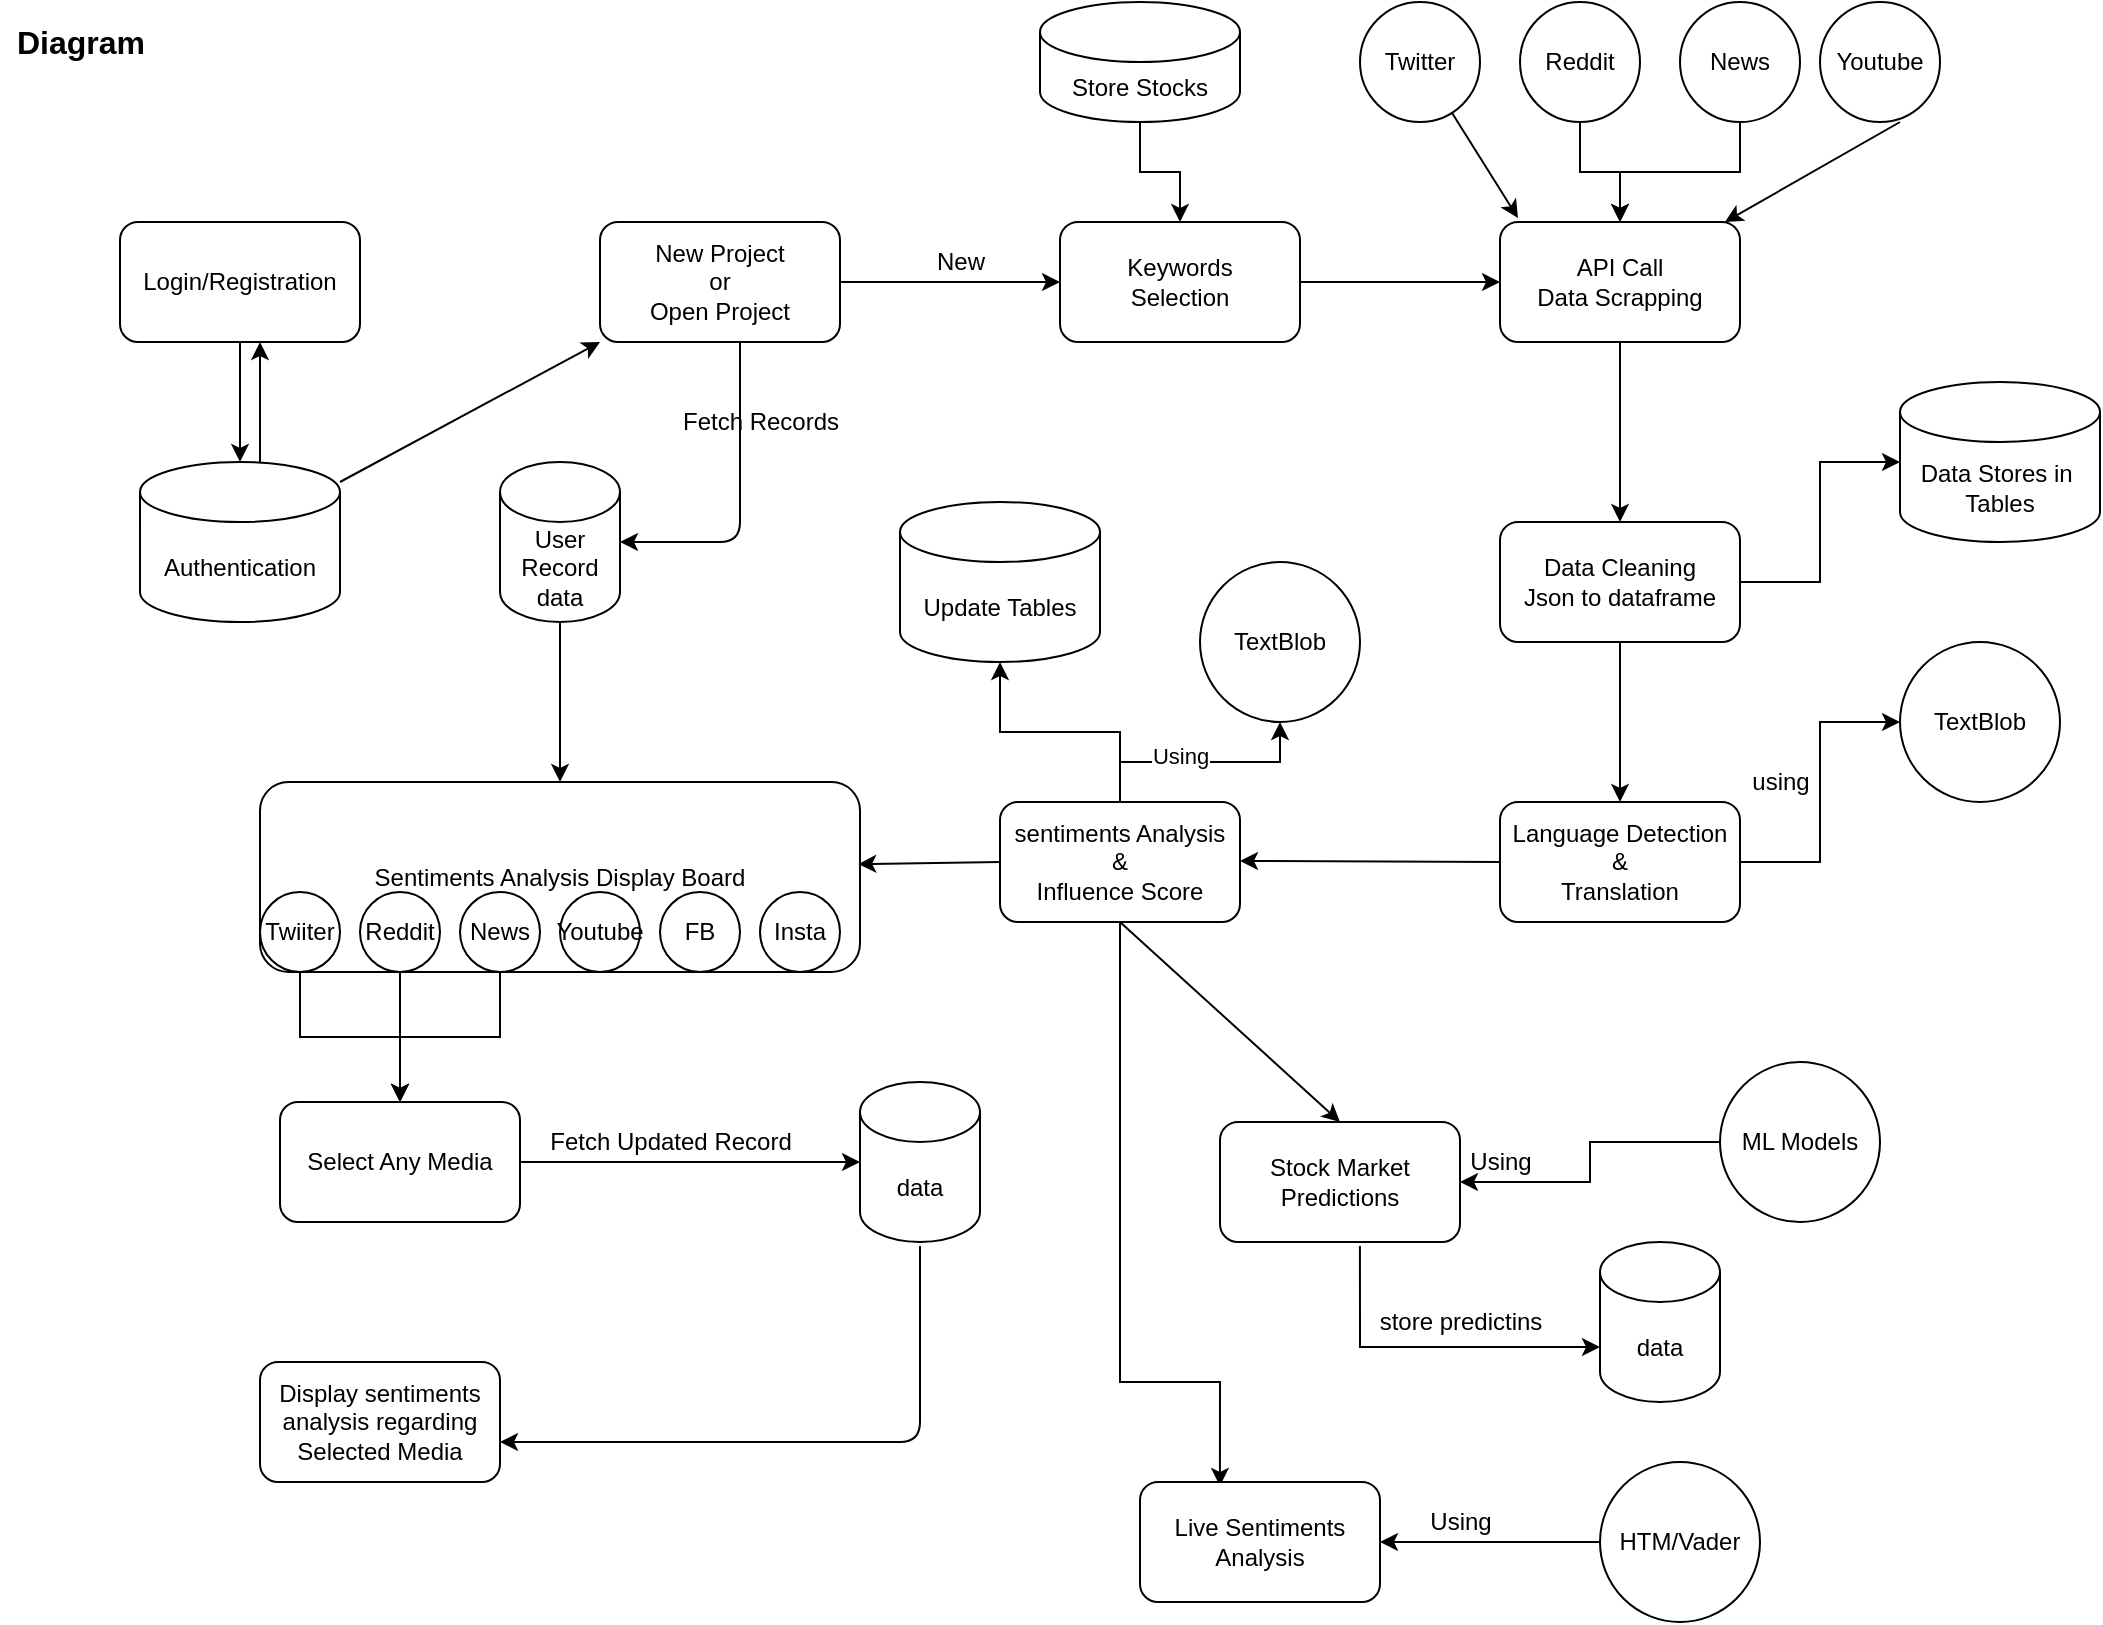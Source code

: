 <mxfile version="14.9.3" type="github">
  <diagram id="KWg38-9EEycz5ul8E4M4" name="Page-1">
    <mxGraphModel dx="893" dy="357" grid="1" gridSize="5" guides="1" tooltips="1" connect="1" arrows="1" fold="1" page="1" pageScale="1" pageWidth="1100" pageHeight="1700" math="0" shadow="0">
      <root>
        <mxCell id="0" />
        <mxCell id="1" parent="0" />
        <mxCell id="cGxExq_PBEUVkTPFgHlX-31" value="" style="endArrow=classic;html=1;entryX=0.075;entryY=-0.033;entryDx=0;entryDy=0;entryPerimeter=0;" edge="1" parent="1" source="cGxExq_PBEUVkTPFgHlX-23" target="cGxExq_PBEUVkTPFgHlX-21">
          <mxGeometry width="50" height="50" relative="1" as="geometry">
            <mxPoint x="710" y="100" as="sourcePoint" />
            <mxPoint x="760" y="50" as="targetPoint" />
          </mxGeometry>
        </mxCell>
        <mxCell id="cGxExq_PBEUVkTPFgHlX-1" value="Login/Registration" style="rounded=1;whiteSpace=wrap;html=1;" vertex="1" parent="1">
          <mxGeometry x="60" y="110" width="120" height="60" as="geometry" />
        </mxCell>
        <mxCell id="cGxExq_PBEUVkTPFgHlX-16" value="" style="edgeStyle=orthogonalEdgeStyle;rounded=0;orthogonalLoop=1;jettySize=auto;html=1;" edge="1" parent="1" source="cGxExq_PBEUVkTPFgHlX-6" target="cGxExq_PBEUVkTPFgHlX-14">
          <mxGeometry relative="1" as="geometry" />
        </mxCell>
        <mxCell id="cGxExq_PBEUVkTPFgHlX-6" value="New Project&lt;br&gt;or&lt;br&gt;Open Project" style="rounded=1;whiteSpace=wrap;html=1;" vertex="1" parent="1">
          <mxGeometry x="300" y="110" width="120" height="60" as="geometry" />
        </mxCell>
        <mxCell id="cGxExq_PBEUVkTPFgHlX-9" value="Authentication" style="shape=cylinder3;whiteSpace=wrap;html=1;boundedLbl=1;backgroundOutline=1;size=15;" vertex="1" parent="1">
          <mxGeometry x="70" y="230" width="100" height="80" as="geometry" />
        </mxCell>
        <mxCell id="cGxExq_PBEUVkTPFgHlX-10" value="" style="endArrow=classic;html=1;exitX=0.5;exitY=1;exitDx=0;exitDy=0;" edge="1" parent="1" source="cGxExq_PBEUVkTPFgHlX-1">
          <mxGeometry width="50" height="50" relative="1" as="geometry">
            <mxPoint x="95" y="230" as="sourcePoint" />
            <mxPoint x="120" y="230" as="targetPoint" />
          </mxGeometry>
        </mxCell>
        <mxCell id="cGxExq_PBEUVkTPFgHlX-11" value="" style="endArrow=classic;html=1;" edge="1" parent="1">
          <mxGeometry width="50" height="50" relative="1" as="geometry">
            <mxPoint x="130" y="230" as="sourcePoint" />
            <mxPoint x="130" y="170" as="targetPoint" />
          </mxGeometry>
        </mxCell>
        <mxCell id="cGxExq_PBEUVkTPFgHlX-13" value="" style="endArrow=classic;html=1;entryX=0;entryY=1;entryDx=0;entryDy=0;" edge="1" parent="1" target="cGxExq_PBEUVkTPFgHlX-6">
          <mxGeometry width="50" height="50" relative="1" as="geometry">
            <mxPoint x="170" y="240" as="sourcePoint" />
            <mxPoint x="220" y="190" as="targetPoint" />
          </mxGeometry>
        </mxCell>
        <mxCell id="cGxExq_PBEUVkTPFgHlX-22" value="" style="edgeStyle=orthogonalEdgeStyle;rounded=0;orthogonalLoop=1;jettySize=auto;html=1;" edge="1" parent="1" source="cGxExq_PBEUVkTPFgHlX-14" target="cGxExq_PBEUVkTPFgHlX-21">
          <mxGeometry relative="1" as="geometry" />
        </mxCell>
        <mxCell id="cGxExq_PBEUVkTPFgHlX-14" value="Keywords&lt;br&gt;Selection" style="rounded=1;whiteSpace=wrap;html=1;" vertex="1" parent="1">
          <mxGeometry x="530" y="110" width="120" height="60" as="geometry" />
        </mxCell>
        <mxCell id="cGxExq_PBEUVkTPFgHlX-17" value="New" style="text;html=1;align=center;verticalAlign=middle;resizable=0;points=[];autosize=1;strokeColor=none;" vertex="1" parent="1">
          <mxGeometry x="460" y="120" width="40" height="20" as="geometry" />
        </mxCell>
        <mxCell id="cGxExq_PBEUVkTPFgHlX-19" value="" style="edgeStyle=orthogonalEdgeStyle;rounded=0;orthogonalLoop=1;jettySize=auto;html=1;" edge="1" parent="1" source="cGxExq_PBEUVkTPFgHlX-18" target="cGxExq_PBEUVkTPFgHlX-14">
          <mxGeometry relative="1" as="geometry" />
        </mxCell>
        <mxCell id="cGxExq_PBEUVkTPFgHlX-18" value="Store Stocks" style="shape=cylinder3;whiteSpace=wrap;html=1;boundedLbl=1;backgroundOutline=1;size=15;" vertex="1" parent="1">
          <mxGeometry x="520" width="100" height="60" as="geometry" />
        </mxCell>
        <mxCell id="cGxExq_PBEUVkTPFgHlX-36" value="" style="edgeStyle=orthogonalEdgeStyle;rounded=0;orthogonalLoop=1;jettySize=auto;html=1;" edge="1" parent="1" source="cGxExq_PBEUVkTPFgHlX-21" target="cGxExq_PBEUVkTPFgHlX-35">
          <mxGeometry relative="1" as="geometry" />
        </mxCell>
        <mxCell id="cGxExq_PBEUVkTPFgHlX-21" value="API Call&lt;br&gt;Data Scrapping" style="rounded=1;whiteSpace=wrap;html=1;" vertex="1" parent="1">
          <mxGeometry x="750" y="110" width="120" height="60" as="geometry" />
        </mxCell>
        <mxCell id="cGxExq_PBEUVkTPFgHlX-23" value="Twitter" style="ellipse;whiteSpace=wrap;html=1;aspect=fixed;" vertex="1" parent="1">
          <mxGeometry x="680" width="60" height="60" as="geometry" />
        </mxCell>
        <mxCell id="cGxExq_PBEUVkTPFgHlX-32" value="" style="edgeStyle=orthogonalEdgeStyle;rounded=0;orthogonalLoop=1;jettySize=auto;html=1;" edge="1" parent="1" source="cGxExq_PBEUVkTPFgHlX-24" target="cGxExq_PBEUVkTPFgHlX-21">
          <mxGeometry relative="1" as="geometry" />
        </mxCell>
        <mxCell id="cGxExq_PBEUVkTPFgHlX-24" value="Reddit" style="ellipse;whiteSpace=wrap;html=1;aspect=fixed;" vertex="1" parent="1">
          <mxGeometry x="760" width="60" height="60" as="geometry" />
        </mxCell>
        <mxCell id="cGxExq_PBEUVkTPFgHlX-33" value="" style="edgeStyle=orthogonalEdgeStyle;rounded=0;orthogonalLoop=1;jettySize=auto;html=1;" edge="1" parent="1" source="cGxExq_PBEUVkTPFgHlX-25" target="cGxExq_PBEUVkTPFgHlX-21">
          <mxGeometry relative="1" as="geometry" />
        </mxCell>
        <mxCell id="cGxExq_PBEUVkTPFgHlX-25" value="News" style="ellipse;whiteSpace=wrap;html=1;aspect=fixed;" vertex="1" parent="1">
          <mxGeometry x="840" width="60" height="60" as="geometry" />
        </mxCell>
        <mxCell id="cGxExq_PBEUVkTPFgHlX-26" value="Youtube" style="ellipse;whiteSpace=wrap;html=1;aspect=fixed;" vertex="1" parent="1">
          <mxGeometry x="910" width="60" height="60" as="geometry" />
        </mxCell>
        <mxCell id="cGxExq_PBEUVkTPFgHlX-34" value="" style="endArrow=classic;html=1;" edge="1" parent="1" target="cGxExq_PBEUVkTPFgHlX-21">
          <mxGeometry width="50" height="50" relative="1" as="geometry">
            <mxPoint x="950" y="60" as="sourcePoint" />
            <mxPoint x="870" y="100" as="targetPoint" />
          </mxGeometry>
        </mxCell>
        <mxCell id="cGxExq_PBEUVkTPFgHlX-38" value="" style="edgeStyle=orthogonalEdgeStyle;rounded=0;orthogonalLoop=1;jettySize=auto;html=1;" edge="1" parent="1" source="cGxExq_PBEUVkTPFgHlX-35" target="cGxExq_PBEUVkTPFgHlX-37">
          <mxGeometry relative="1" as="geometry" />
        </mxCell>
        <mxCell id="cGxExq_PBEUVkTPFgHlX-40" value="" style="edgeStyle=orthogonalEdgeStyle;rounded=0;orthogonalLoop=1;jettySize=auto;html=1;" edge="1" parent="1" source="cGxExq_PBEUVkTPFgHlX-35" target="cGxExq_PBEUVkTPFgHlX-39">
          <mxGeometry relative="1" as="geometry" />
        </mxCell>
        <mxCell id="cGxExq_PBEUVkTPFgHlX-35" value="Data Cleaning&lt;br&gt;Json to dataframe" style="rounded=1;whiteSpace=wrap;html=1;" vertex="1" parent="1">
          <mxGeometry x="750" y="260" width="120" height="60" as="geometry" />
        </mxCell>
        <mxCell id="cGxExq_PBEUVkTPFgHlX-37" value="Data Stores in&amp;nbsp;&lt;br&gt;Tables" style="shape=cylinder3;whiteSpace=wrap;html=1;boundedLbl=1;backgroundOutline=1;size=15;" vertex="1" parent="1">
          <mxGeometry x="950" y="190" width="100" height="80" as="geometry" />
        </mxCell>
        <mxCell id="cGxExq_PBEUVkTPFgHlX-42" value="" style="edgeStyle=orthogonalEdgeStyle;rounded=0;orthogonalLoop=1;jettySize=auto;html=1;" edge="1" parent="1" source="cGxExq_PBEUVkTPFgHlX-39" target="cGxExq_PBEUVkTPFgHlX-41">
          <mxGeometry relative="1" as="geometry" />
        </mxCell>
        <mxCell id="cGxExq_PBEUVkTPFgHlX-39" value="Language Detection&lt;br&gt;&amp;amp;&lt;br&gt;Translation" style="rounded=1;whiteSpace=wrap;html=1;" vertex="1" parent="1">
          <mxGeometry x="750" y="400" width="120" height="60" as="geometry" />
        </mxCell>
        <mxCell id="cGxExq_PBEUVkTPFgHlX-41" value="TextBlob" style="ellipse;whiteSpace=wrap;html=1;aspect=fixed;" vertex="1" parent="1">
          <mxGeometry x="950" y="320" width="80" height="80" as="geometry" />
        </mxCell>
        <mxCell id="cGxExq_PBEUVkTPFgHlX-43" value="using" style="text;html=1;align=center;verticalAlign=middle;resizable=0;points=[];autosize=1;strokeColor=none;" vertex="1" parent="1">
          <mxGeometry x="870" y="380" width="40" height="20" as="geometry" />
        </mxCell>
        <mxCell id="cGxExq_PBEUVkTPFgHlX-98" style="edgeStyle=orthogonalEdgeStyle;rounded=0;orthogonalLoop=1;jettySize=auto;html=1;entryX=0.333;entryY=0.033;entryDx=0;entryDy=0;entryPerimeter=0;" edge="1" parent="1" source="cGxExq_PBEUVkTPFgHlX-44" target="cGxExq_PBEUVkTPFgHlX-97">
          <mxGeometry relative="1" as="geometry">
            <Array as="points">
              <mxPoint x="560" y="690" />
              <mxPoint x="610" y="690" />
            </Array>
          </mxGeometry>
        </mxCell>
        <mxCell id="cGxExq_PBEUVkTPFgHlX-44" value="sentiments Analysis&lt;br&gt;&amp;amp;&lt;br&gt;Influence Score" style="rounded=1;whiteSpace=wrap;html=1;" vertex="1" parent="1">
          <mxGeometry x="500" y="400" width="120" height="60" as="geometry" />
        </mxCell>
        <mxCell id="cGxExq_PBEUVkTPFgHlX-45" value="" style="endArrow=classic;html=1;" edge="1" parent="1">
          <mxGeometry width="50" height="50" relative="1" as="geometry">
            <mxPoint x="750" y="430" as="sourcePoint" />
            <mxPoint x="620" y="429.5" as="targetPoint" />
          </mxGeometry>
        </mxCell>
        <mxCell id="cGxExq_PBEUVkTPFgHlX-48" value="" style="edgeStyle=orthogonalEdgeStyle;rounded=0;orthogonalLoop=1;jettySize=auto;html=1;" edge="1" parent="1" source="cGxExq_PBEUVkTPFgHlX-44" target="cGxExq_PBEUVkTPFgHlX-47">
          <mxGeometry relative="1" as="geometry" />
        </mxCell>
        <mxCell id="cGxExq_PBEUVkTPFgHlX-49" value="Using" style="edgeLabel;html=1;align=center;verticalAlign=middle;resizable=0;points=[];" vertex="1" connectable="0" parent="cGxExq_PBEUVkTPFgHlX-48">
          <mxGeometry x="-0.167" y="3" relative="1" as="geometry">
            <mxPoint as="offset" />
          </mxGeometry>
        </mxCell>
        <mxCell id="cGxExq_PBEUVkTPFgHlX-47" value="TextBlob" style="ellipse;whiteSpace=wrap;html=1;aspect=fixed;" vertex="1" parent="1">
          <mxGeometry x="600" y="280" width="80" height="80" as="geometry" />
        </mxCell>
        <mxCell id="cGxExq_PBEUVkTPFgHlX-51" value="" style="edgeStyle=orthogonalEdgeStyle;rounded=0;orthogonalLoop=1;jettySize=auto;html=1;" edge="1" parent="1" source="cGxExq_PBEUVkTPFgHlX-44" target="cGxExq_PBEUVkTPFgHlX-50">
          <mxGeometry relative="1" as="geometry" />
        </mxCell>
        <mxCell id="cGxExq_PBEUVkTPFgHlX-50" value="Update Tables&lt;br&gt;" style="shape=cylinder3;whiteSpace=wrap;html=1;boundedLbl=1;backgroundOutline=1;size=15;" vertex="1" parent="1">
          <mxGeometry x="450" y="250" width="100" height="80" as="geometry" />
        </mxCell>
        <mxCell id="cGxExq_PBEUVkTPFgHlX-52" value="Sentiments Analysis Display Board&lt;br&gt;" style="rounded=1;whiteSpace=wrap;html=1;" vertex="1" parent="1">
          <mxGeometry x="130" y="390" width="300" height="95" as="geometry" />
        </mxCell>
        <mxCell id="cGxExq_PBEUVkTPFgHlX-55" value="" style="endArrow=classic;html=1;exitX=0;exitY=0.5;exitDx=0;exitDy=0;entryX=0.997;entryY=0.432;entryDx=0;entryDy=0;entryPerimeter=0;" edge="1" parent="1" source="cGxExq_PBEUVkTPFgHlX-44" target="cGxExq_PBEUVkTPFgHlX-52">
          <mxGeometry width="50" height="50" relative="1" as="geometry">
            <mxPoint x="480" y="429.5" as="sourcePoint" />
            <mxPoint x="440" y="430" as="targetPoint" />
          </mxGeometry>
        </mxCell>
        <mxCell id="cGxExq_PBEUVkTPFgHlX-59" value="" style="edgeStyle=orthogonalEdgeStyle;rounded=0;orthogonalLoop=1;jettySize=auto;html=1;" edge="1" parent="1" source="cGxExq_PBEUVkTPFgHlX-56" target="cGxExq_PBEUVkTPFgHlX-52">
          <mxGeometry relative="1" as="geometry" />
        </mxCell>
        <mxCell id="cGxExq_PBEUVkTPFgHlX-56" value="User Record&lt;br&gt;data" style="shape=cylinder3;whiteSpace=wrap;html=1;boundedLbl=1;backgroundOutline=1;size=15;" vertex="1" parent="1">
          <mxGeometry x="250" y="230" width="60" height="80" as="geometry" />
        </mxCell>
        <mxCell id="cGxExq_PBEUVkTPFgHlX-57" value="" style="endArrow=classic;html=1;exitX=1;exitY=0.5;exitDx=0;exitDy=0;exitPerimeter=0;entryX=1;entryY=0.5;entryDx=0;entryDy=0;entryPerimeter=0;" edge="1" parent="1" target="cGxExq_PBEUVkTPFgHlX-56">
          <mxGeometry width="50" height="50" relative="1" as="geometry">
            <mxPoint x="370" y="170" as="sourcePoint" />
            <mxPoint x="320" y="220" as="targetPoint" />
            <Array as="points">
              <mxPoint x="370" y="270" />
            </Array>
          </mxGeometry>
        </mxCell>
        <mxCell id="cGxExq_PBEUVkTPFgHlX-58" value="Fetch Records" style="text;html=1;align=center;verticalAlign=middle;resizable=0;points=[];autosize=1;strokeColor=none;" vertex="1" parent="1">
          <mxGeometry x="335" y="200" width="90" height="20" as="geometry" />
        </mxCell>
        <mxCell id="cGxExq_PBEUVkTPFgHlX-80" value="" style="edgeStyle=orthogonalEdgeStyle;rounded=0;orthogonalLoop=1;jettySize=auto;html=1;" edge="1" parent="1" source="cGxExq_PBEUVkTPFgHlX-60" target="cGxExq_PBEUVkTPFgHlX-79">
          <mxGeometry relative="1" as="geometry" />
        </mxCell>
        <mxCell id="cGxExq_PBEUVkTPFgHlX-60" value="Twiiter" style="ellipse;whiteSpace=wrap;html=1;aspect=fixed;" vertex="1" parent="1">
          <mxGeometry x="130" y="445" width="40" height="40" as="geometry" />
        </mxCell>
        <mxCell id="cGxExq_PBEUVkTPFgHlX-82" value="" style="edgeStyle=orthogonalEdgeStyle;rounded=0;orthogonalLoop=1;jettySize=auto;html=1;" edge="1" parent="1" source="cGxExq_PBEUVkTPFgHlX-66" target="cGxExq_PBEUVkTPFgHlX-79">
          <mxGeometry relative="1" as="geometry" />
        </mxCell>
        <mxCell id="cGxExq_PBEUVkTPFgHlX-66" value="News" style="ellipse;whiteSpace=wrap;html=1;aspect=fixed;" vertex="1" parent="1">
          <mxGeometry x="230" y="445" width="40" height="40" as="geometry" />
        </mxCell>
        <mxCell id="cGxExq_PBEUVkTPFgHlX-67" value="Youtube" style="ellipse;whiteSpace=wrap;html=1;aspect=fixed;" vertex="1" parent="1">
          <mxGeometry x="280" y="445" width="40" height="40" as="geometry" />
        </mxCell>
        <mxCell id="cGxExq_PBEUVkTPFgHlX-81" value="" style="edgeStyle=orthogonalEdgeStyle;rounded=0;orthogonalLoop=1;jettySize=auto;html=1;" edge="1" parent="1" source="cGxExq_PBEUVkTPFgHlX-68" target="cGxExq_PBEUVkTPFgHlX-79">
          <mxGeometry relative="1" as="geometry" />
        </mxCell>
        <mxCell id="cGxExq_PBEUVkTPFgHlX-68" value="Reddit" style="ellipse;whiteSpace=wrap;html=1;aspect=fixed;" vertex="1" parent="1">
          <mxGeometry x="180" y="445" width="40" height="40" as="geometry" />
        </mxCell>
        <mxCell id="cGxExq_PBEUVkTPFgHlX-69" value="FB" style="ellipse;whiteSpace=wrap;html=1;aspect=fixed;" vertex="1" parent="1">
          <mxGeometry x="330" y="445" width="40" height="40" as="geometry" />
        </mxCell>
        <mxCell id="cGxExq_PBEUVkTPFgHlX-70" value="Insta" style="ellipse;whiteSpace=wrap;html=1;aspect=fixed;" vertex="1" parent="1">
          <mxGeometry x="380" y="445" width="40" height="40" as="geometry" />
        </mxCell>
        <mxCell id="cGxExq_PBEUVkTPFgHlX-84" value="" style="edgeStyle=orthogonalEdgeStyle;rounded=0;orthogonalLoop=1;jettySize=auto;html=1;" edge="1" parent="1" source="cGxExq_PBEUVkTPFgHlX-79" target="cGxExq_PBEUVkTPFgHlX-83">
          <mxGeometry relative="1" as="geometry" />
        </mxCell>
        <mxCell id="cGxExq_PBEUVkTPFgHlX-79" value="Select Any Media" style="rounded=1;whiteSpace=wrap;html=1;" vertex="1" parent="1">
          <mxGeometry x="140" y="550" width="120" height="60" as="geometry" />
        </mxCell>
        <mxCell id="cGxExq_PBEUVkTPFgHlX-83" value="data" style="shape=cylinder3;whiteSpace=wrap;html=1;boundedLbl=1;backgroundOutline=1;size=15;" vertex="1" parent="1">
          <mxGeometry x="430" y="540" width="60" height="80" as="geometry" />
        </mxCell>
        <mxCell id="cGxExq_PBEUVkTPFgHlX-85" value="Fetch Updated Record" style="text;html=1;align=center;verticalAlign=middle;resizable=0;points=[];autosize=1;strokeColor=none;" vertex="1" parent="1">
          <mxGeometry x="265" y="560" width="140" height="20" as="geometry" />
        </mxCell>
        <mxCell id="cGxExq_PBEUVkTPFgHlX-86" value="Display sentiments analysis regarding Selected Media" style="rounded=1;whiteSpace=wrap;html=1;" vertex="1" parent="1">
          <mxGeometry x="130" y="680" width="120" height="60" as="geometry" />
        </mxCell>
        <mxCell id="cGxExq_PBEUVkTPFgHlX-87" value="" style="endArrow=classic;html=1;entryX=0.317;entryY=1.025;entryDx=0;entryDy=0;entryPerimeter=0;" edge="1" parent="1">
          <mxGeometry width="50" height="50" relative="1" as="geometry">
            <mxPoint x="460" y="622" as="sourcePoint" />
            <mxPoint x="250" y="720" as="targetPoint" />
            <Array as="points">
              <mxPoint x="460" y="720" />
            </Array>
          </mxGeometry>
        </mxCell>
        <mxCell id="cGxExq_PBEUVkTPFgHlX-92" style="edgeStyle=orthogonalEdgeStyle;rounded=0;orthogonalLoop=1;jettySize=auto;html=1;exitX=0;exitY=0.5;exitDx=0;exitDy=0;" edge="1" parent="1" source="cGxExq_PBEUVkTPFgHlX-91" target="cGxExq_PBEUVkTPFgHlX-88">
          <mxGeometry relative="1" as="geometry" />
        </mxCell>
        <mxCell id="cGxExq_PBEUVkTPFgHlX-95" style="edgeStyle=orthogonalEdgeStyle;rounded=0;orthogonalLoop=1;jettySize=auto;html=1;entryX=0;entryY=0;entryDx=0;entryDy=52.5;entryPerimeter=0;exitX=0.583;exitY=1.033;exitDx=0;exitDy=0;exitPerimeter=0;" edge="1" parent="1" source="cGxExq_PBEUVkTPFgHlX-88" target="cGxExq_PBEUVkTPFgHlX-94">
          <mxGeometry relative="1" as="geometry">
            <mxPoint x="680" y="640" as="sourcePoint" />
            <Array as="points">
              <mxPoint x="680" y="673" />
            </Array>
          </mxGeometry>
        </mxCell>
        <mxCell id="cGxExq_PBEUVkTPFgHlX-88" value="Stock Market Predictions" style="rounded=1;whiteSpace=wrap;html=1;" vertex="1" parent="1">
          <mxGeometry x="610" y="560" width="120" height="60" as="geometry" />
        </mxCell>
        <mxCell id="cGxExq_PBEUVkTPFgHlX-89" value="&lt;b&gt;&lt;font style=&quot;font-size: 16px&quot;&gt;Diagram&lt;/font&gt;&lt;/b&gt;" style="text;html=1;align=center;verticalAlign=middle;resizable=0;points=[];autosize=1;strokeColor=none;" vertex="1" parent="1">
          <mxGeometry y="10" width="80" height="20" as="geometry" />
        </mxCell>
        <mxCell id="cGxExq_PBEUVkTPFgHlX-90" value="" style="endArrow=classic;html=1;entryX=0.5;entryY=0;entryDx=0;entryDy=0;exitX=0.5;exitY=1;exitDx=0;exitDy=0;" edge="1" parent="1" source="cGxExq_PBEUVkTPFgHlX-44" target="cGxExq_PBEUVkTPFgHlX-88">
          <mxGeometry width="50" height="50" relative="1" as="geometry">
            <mxPoint x="630" y="500" as="sourcePoint" />
            <mxPoint x="680" y="450" as="targetPoint" />
          </mxGeometry>
        </mxCell>
        <mxCell id="cGxExq_PBEUVkTPFgHlX-91" value="ML Models" style="ellipse;whiteSpace=wrap;html=1;aspect=fixed;" vertex="1" parent="1">
          <mxGeometry x="860" y="530" width="80" height="80" as="geometry" />
        </mxCell>
        <mxCell id="cGxExq_PBEUVkTPFgHlX-93" value="Using" style="text;html=1;align=center;verticalAlign=middle;resizable=0;points=[];autosize=1;strokeColor=none;" vertex="1" parent="1">
          <mxGeometry x="725" y="570" width="50" height="20" as="geometry" />
        </mxCell>
        <mxCell id="cGxExq_PBEUVkTPFgHlX-94" value="data" style="shape=cylinder3;whiteSpace=wrap;html=1;boundedLbl=1;backgroundOutline=1;size=15;" vertex="1" parent="1">
          <mxGeometry x="800" y="620" width="60" height="80" as="geometry" />
        </mxCell>
        <mxCell id="cGxExq_PBEUVkTPFgHlX-96" value="store predictins" style="text;html=1;align=center;verticalAlign=middle;resizable=0;points=[];autosize=1;strokeColor=none;" vertex="1" parent="1">
          <mxGeometry x="680" y="650" width="100" height="20" as="geometry" />
        </mxCell>
        <mxCell id="cGxExq_PBEUVkTPFgHlX-101" style="edgeStyle=orthogonalEdgeStyle;rounded=0;orthogonalLoop=1;jettySize=auto;html=1;" edge="1" parent="1" source="cGxExq_PBEUVkTPFgHlX-100" target="cGxExq_PBEUVkTPFgHlX-97">
          <mxGeometry relative="1" as="geometry" />
        </mxCell>
        <mxCell id="cGxExq_PBEUVkTPFgHlX-97" value="Live Sentiments Analysis" style="rounded=1;whiteSpace=wrap;html=1;" vertex="1" parent="1">
          <mxGeometry x="570" y="740" width="120" height="60" as="geometry" />
        </mxCell>
        <mxCell id="cGxExq_PBEUVkTPFgHlX-100" value="HTM/Vader" style="ellipse;whiteSpace=wrap;html=1;aspect=fixed;" vertex="1" parent="1">
          <mxGeometry x="800" y="730" width="80" height="80" as="geometry" />
        </mxCell>
        <mxCell id="cGxExq_PBEUVkTPFgHlX-102" value="Using" style="text;html=1;align=center;verticalAlign=middle;resizable=0;points=[];autosize=1;strokeColor=none;" vertex="1" parent="1">
          <mxGeometry x="705" y="750" width="50" height="20" as="geometry" />
        </mxCell>
      </root>
    </mxGraphModel>
  </diagram>
</mxfile>
